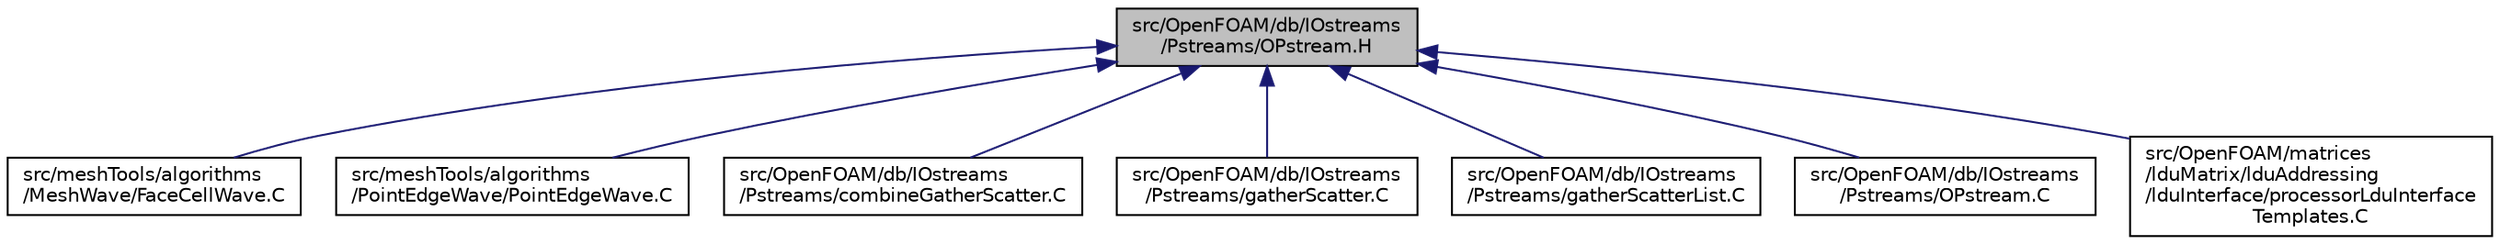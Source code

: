 digraph "src/OpenFOAM/db/IOstreams/Pstreams/OPstream.H"
{
  bgcolor="transparent";
  edge [fontname="Helvetica",fontsize="10",labelfontname="Helvetica",labelfontsize="10"];
  node [fontname="Helvetica",fontsize="10",shape=record];
  Node85 [label="src/OpenFOAM/db/IOstreams\l/Pstreams/OPstream.H",height=0.2,width=0.4,color="black", fillcolor="grey75", style="filled", fontcolor="black"];
  Node85 -> Node86 [dir="back",color="midnightblue",fontsize="10",style="solid",fontname="Helvetica"];
  Node86 [label="src/meshTools/algorithms\l/MeshWave/FaceCellWave.C",height=0.2,width=0.4,color="black",URL="$a07850.html"];
  Node85 -> Node87 [dir="back",color="midnightblue",fontsize="10",style="solid",fontname="Helvetica"];
  Node87 [label="src/meshTools/algorithms\l/PointEdgeWave/PointEdgeWave.C",height=0.2,width=0.4,color="black",URL="$a07919.html"];
  Node85 -> Node88 [dir="back",color="midnightblue",fontsize="10",style="solid",fontname="Helvetica"];
  Node88 [label="src/OpenFOAM/db/IOstreams\l/Pstreams/combineGatherScatter.C",height=0.2,width=0.4,color="black",URL="$a09833.html",tooltip="Variant of gather, scatter. Normal gather uses: "];
  Node85 -> Node89 [dir="back",color="midnightblue",fontsize="10",style="solid",fontname="Helvetica"];
  Node89 [label="src/OpenFOAM/db/IOstreams\l/Pstreams/gatherScatter.C",height=0.2,width=0.4,color="black",URL="$a09839.html",tooltip="Gather data from all processors onto single processor according to some communication schedule (usual..."];
  Node85 -> Node90 [dir="back",color="midnightblue",fontsize="10",style="solid",fontname="Helvetica"];
  Node90 [label="src/OpenFOAM/db/IOstreams\l/Pstreams/gatherScatterList.C",height=0.2,width=0.4,color="black",URL="$a09842.html",tooltip="Gather data from all processors onto single processor according to some communication schedule (usual..."];
  Node85 -> Node91 [dir="back",color="midnightblue",fontsize="10",style="solid",fontname="Helvetica"];
  Node91 [label="src/OpenFOAM/db/IOstreams\l/Pstreams/OPstream.C",height=0.2,width=0.4,color="black",URL="$a09851.html"];
  Node85 -> Node92 [dir="back",color="midnightblue",fontsize="10",style="solid",fontname="Helvetica"];
  Node92 [label="src/OpenFOAM/matrices\l/lduMatrix/lduAddressing\l/lduInterface/processorLduInterface\lTemplates.C",height=0.2,width=0.4,color="black",URL="$a11279.html"];
}

